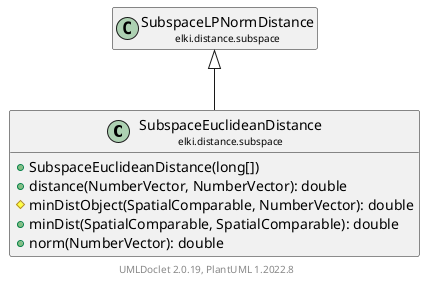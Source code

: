 @startuml
    remove .*\.(Instance|Par|Parameterizer|Factory)$
    set namespaceSeparator none
    hide empty fields
    hide empty methods

    class "<size:14>SubspaceEuclideanDistance\n<size:10>elki.distance.subspace" as elki.distance.subspace.SubspaceEuclideanDistance [[SubspaceEuclideanDistance.html]] {
        +SubspaceEuclideanDistance(long[])
        +distance(NumberVector, NumberVector): double
        #minDistObject(SpatialComparable, NumberVector): double
        +minDist(SpatialComparable, SpatialComparable): double
        +norm(NumberVector): double
    }

    class "<size:14>SubspaceLPNormDistance\n<size:10>elki.distance.subspace" as elki.distance.subspace.SubspaceLPNormDistance [[SubspaceLPNormDistance.html]]
    class "<size:14>SubspaceEuclideanDistance.Par\n<size:10>elki.distance.subspace" as elki.distance.subspace.SubspaceEuclideanDistance.Par [[SubspaceEuclideanDistance.Par.html]]

    elki.distance.subspace.SubspaceLPNormDistance <|-- elki.distance.subspace.SubspaceEuclideanDistance
    elki.distance.subspace.SubspaceEuclideanDistance +-- elki.distance.subspace.SubspaceEuclideanDistance.Par

    center footer UMLDoclet 2.0.19, PlantUML 1.2022.8
@enduml
